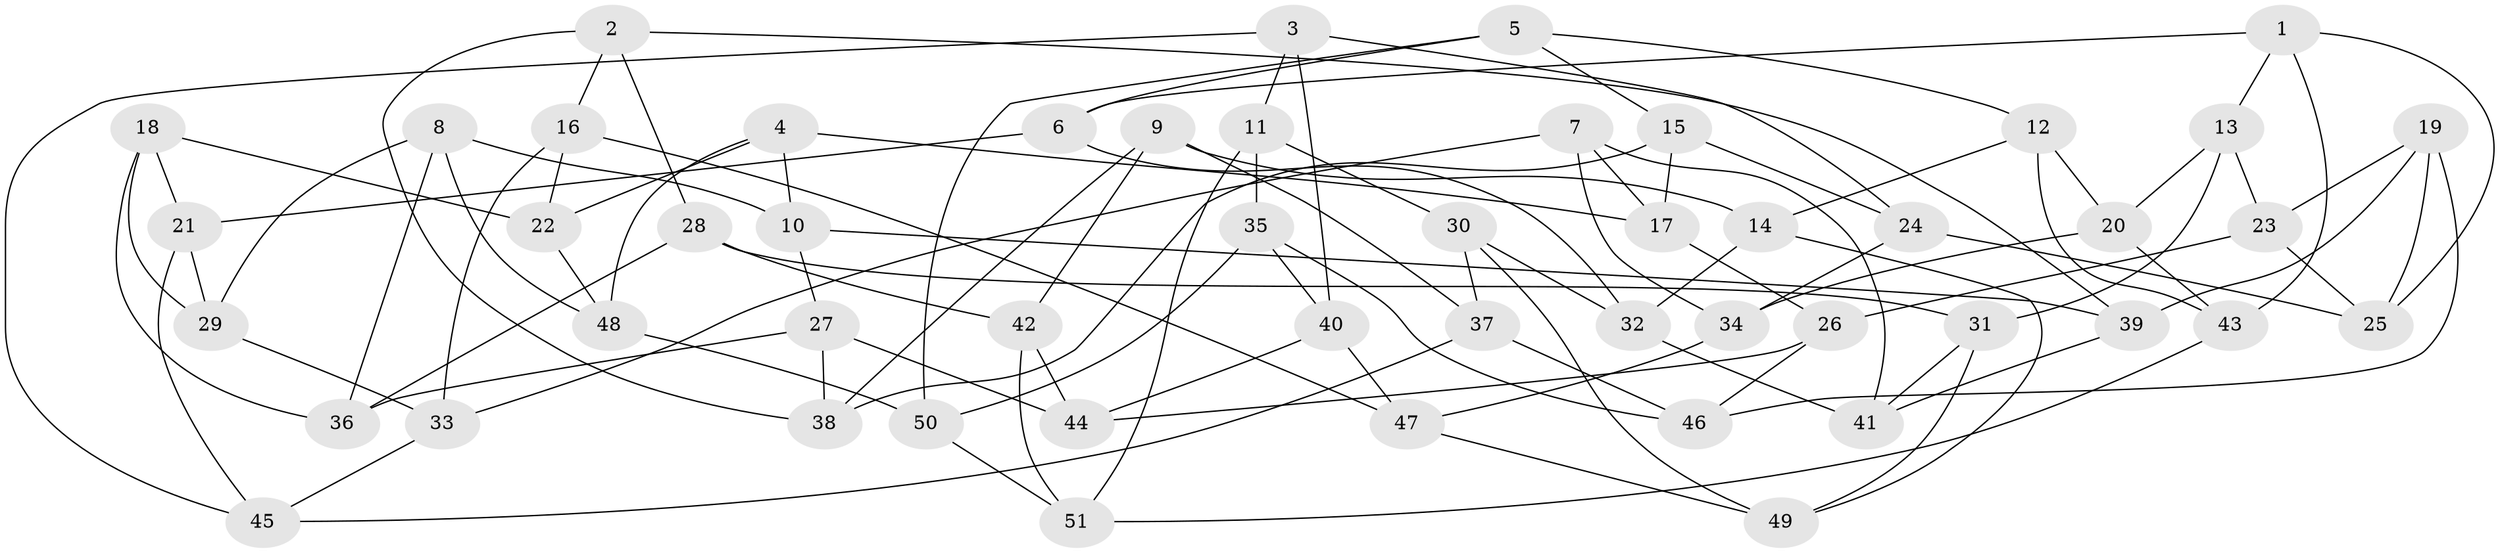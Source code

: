 // Generated by graph-tools (version 1.1) at 2025/26/03/09/25 03:26:59]
// undirected, 51 vertices, 102 edges
graph export_dot {
graph [start="1"]
  node [color=gray90,style=filled];
  1;
  2;
  3;
  4;
  5;
  6;
  7;
  8;
  9;
  10;
  11;
  12;
  13;
  14;
  15;
  16;
  17;
  18;
  19;
  20;
  21;
  22;
  23;
  24;
  25;
  26;
  27;
  28;
  29;
  30;
  31;
  32;
  33;
  34;
  35;
  36;
  37;
  38;
  39;
  40;
  41;
  42;
  43;
  44;
  45;
  46;
  47;
  48;
  49;
  50;
  51;
  1 -- 43;
  1 -- 6;
  1 -- 25;
  1 -- 13;
  2 -- 28;
  2 -- 38;
  2 -- 39;
  2 -- 16;
  3 -- 40;
  3 -- 24;
  3 -- 45;
  3 -- 11;
  4 -- 22;
  4 -- 48;
  4 -- 10;
  4 -- 17;
  5 -- 12;
  5 -- 50;
  5 -- 15;
  5 -- 6;
  6 -- 32;
  6 -- 21;
  7 -- 33;
  7 -- 41;
  7 -- 17;
  7 -- 34;
  8 -- 36;
  8 -- 29;
  8 -- 10;
  8 -- 48;
  9 -- 14;
  9 -- 37;
  9 -- 38;
  9 -- 42;
  10 -- 27;
  10 -- 39;
  11 -- 30;
  11 -- 51;
  11 -- 35;
  12 -- 14;
  12 -- 20;
  12 -- 43;
  13 -- 31;
  13 -- 20;
  13 -- 23;
  14 -- 32;
  14 -- 49;
  15 -- 38;
  15 -- 24;
  15 -- 17;
  16 -- 22;
  16 -- 47;
  16 -- 33;
  17 -- 26;
  18 -- 36;
  18 -- 22;
  18 -- 21;
  18 -- 29;
  19 -- 39;
  19 -- 25;
  19 -- 46;
  19 -- 23;
  20 -- 43;
  20 -- 34;
  21 -- 29;
  21 -- 45;
  22 -- 48;
  23 -- 25;
  23 -- 26;
  24 -- 34;
  24 -- 25;
  26 -- 44;
  26 -- 46;
  27 -- 38;
  27 -- 44;
  27 -- 36;
  28 -- 36;
  28 -- 31;
  28 -- 42;
  29 -- 33;
  30 -- 37;
  30 -- 32;
  30 -- 49;
  31 -- 41;
  31 -- 49;
  32 -- 41;
  33 -- 45;
  34 -- 47;
  35 -- 50;
  35 -- 46;
  35 -- 40;
  37 -- 45;
  37 -- 46;
  39 -- 41;
  40 -- 47;
  40 -- 44;
  42 -- 51;
  42 -- 44;
  43 -- 51;
  47 -- 49;
  48 -- 50;
  50 -- 51;
}
